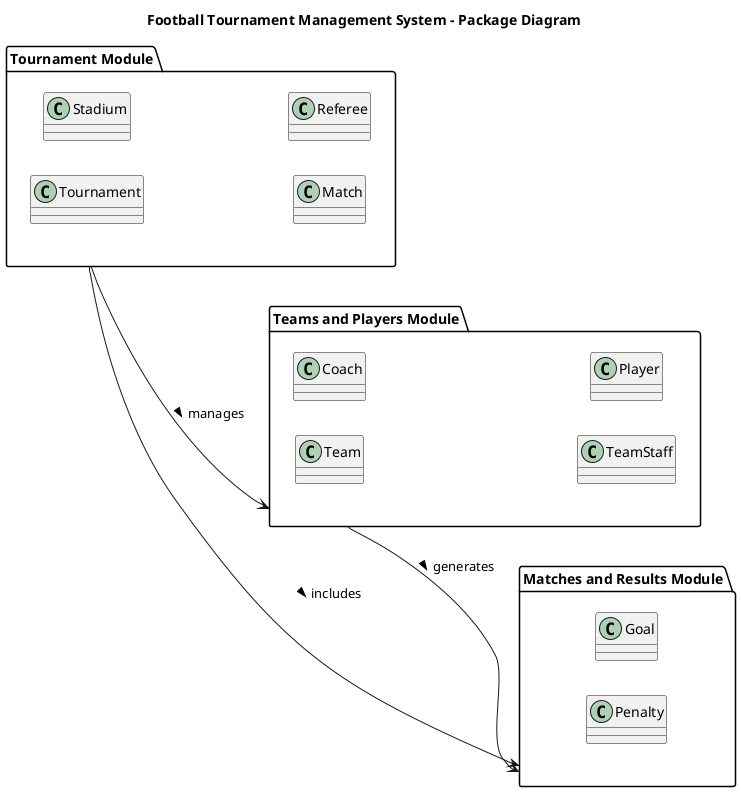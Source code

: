 @startuml
title Football Tournament Management System – Package Diagram

left to right direction

package "Tournament Module" {
  class Tournament
  class Stadium
  class Match
  class Referee
}

package "Teams and Players Module" {
  class Team
  class Coach
  class TeamStaff
  class Player
}

package "Matches and Results Module" {
  class Goal
  class Penalty
}

"Tournament Module" --> "Teams and Players Module" : manages >
"Teams and Players Module" --> "Matches and Results Module" : generates >
"Tournament Module" --> "Matches and Results Module" : includes >

@enduml
